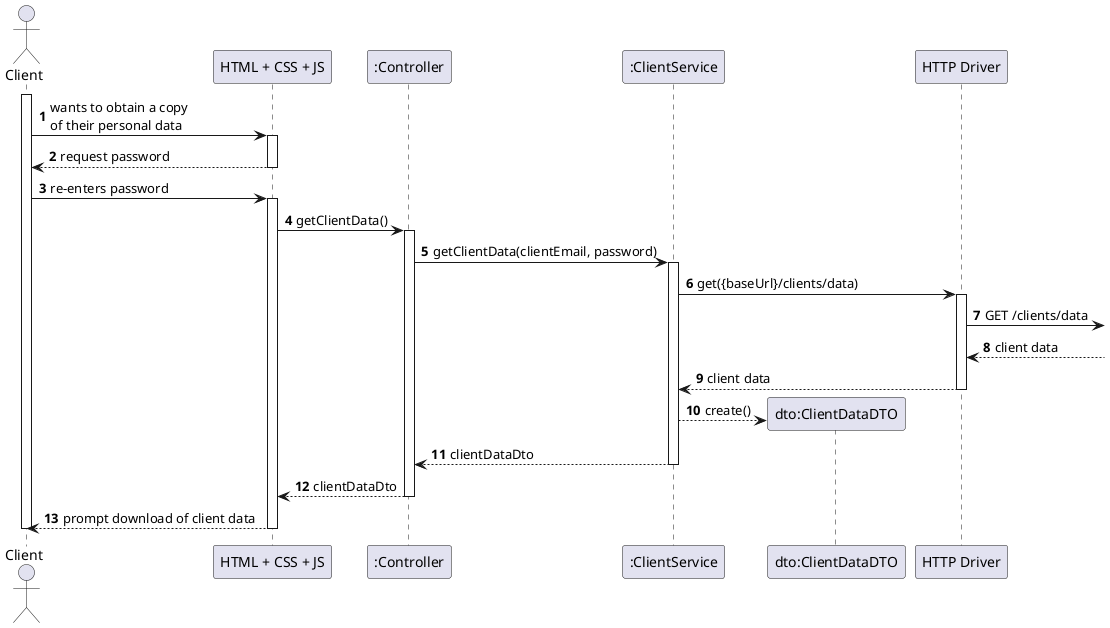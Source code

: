 @startuml
autonumber

actor "Client" as usr

participant "HTML + CSS + JS" as view
participant ":Controller" as ctrl
participant ":ClientService" as svc

participant "dto:ClientDataDTO" as dto

participant "HTTP Driver" as http

activate usr
    usr -> view : wants to obtain a copy\nof their personal data

    activate view
        view --> usr : request password
    deactivate view

    usr -> view : re-enters password
    activate view
        view -> ctrl : getClientData()

        activate ctrl
            ctrl -> svc : getClientData(clientEmail, password)

            activate svc
                svc -> http : get({baseUrl}/clients/data)

                activate http
                    http ->] : GET /clients/data

                    http <--] : client data
                    http --> svc : client data
                deactivate http

                svc --> dto** : create()

                svc --> ctrl : clientDataDto
            deactivate svc

            ctrl --> view : clientDataDto
        deactivate ctrl

        view --> usr : prompt download of client data
    deactivate view
deactivate usr

@enduml
